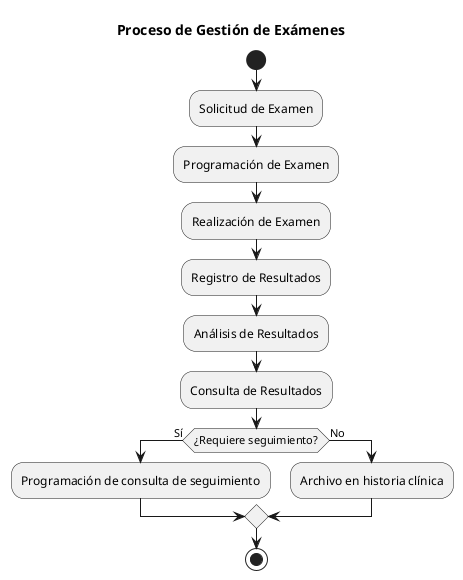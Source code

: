 @startuml Workflow Exámenes - MediPlus

title Proceso de Gestión de Exámenes

start
:Solicitud de Examen;
:Programación de Examen;
:Realización de Examen;
:Registro de Resultados;
:Análisis de Resultados;
:Consulta de Resultados;
if (¿Requiere seguimiento?) then (Sí)
  :Programación de consulta de seguimiento;
else (No)
  :Archivo en historia clínica;
endif
stop

@enduml

